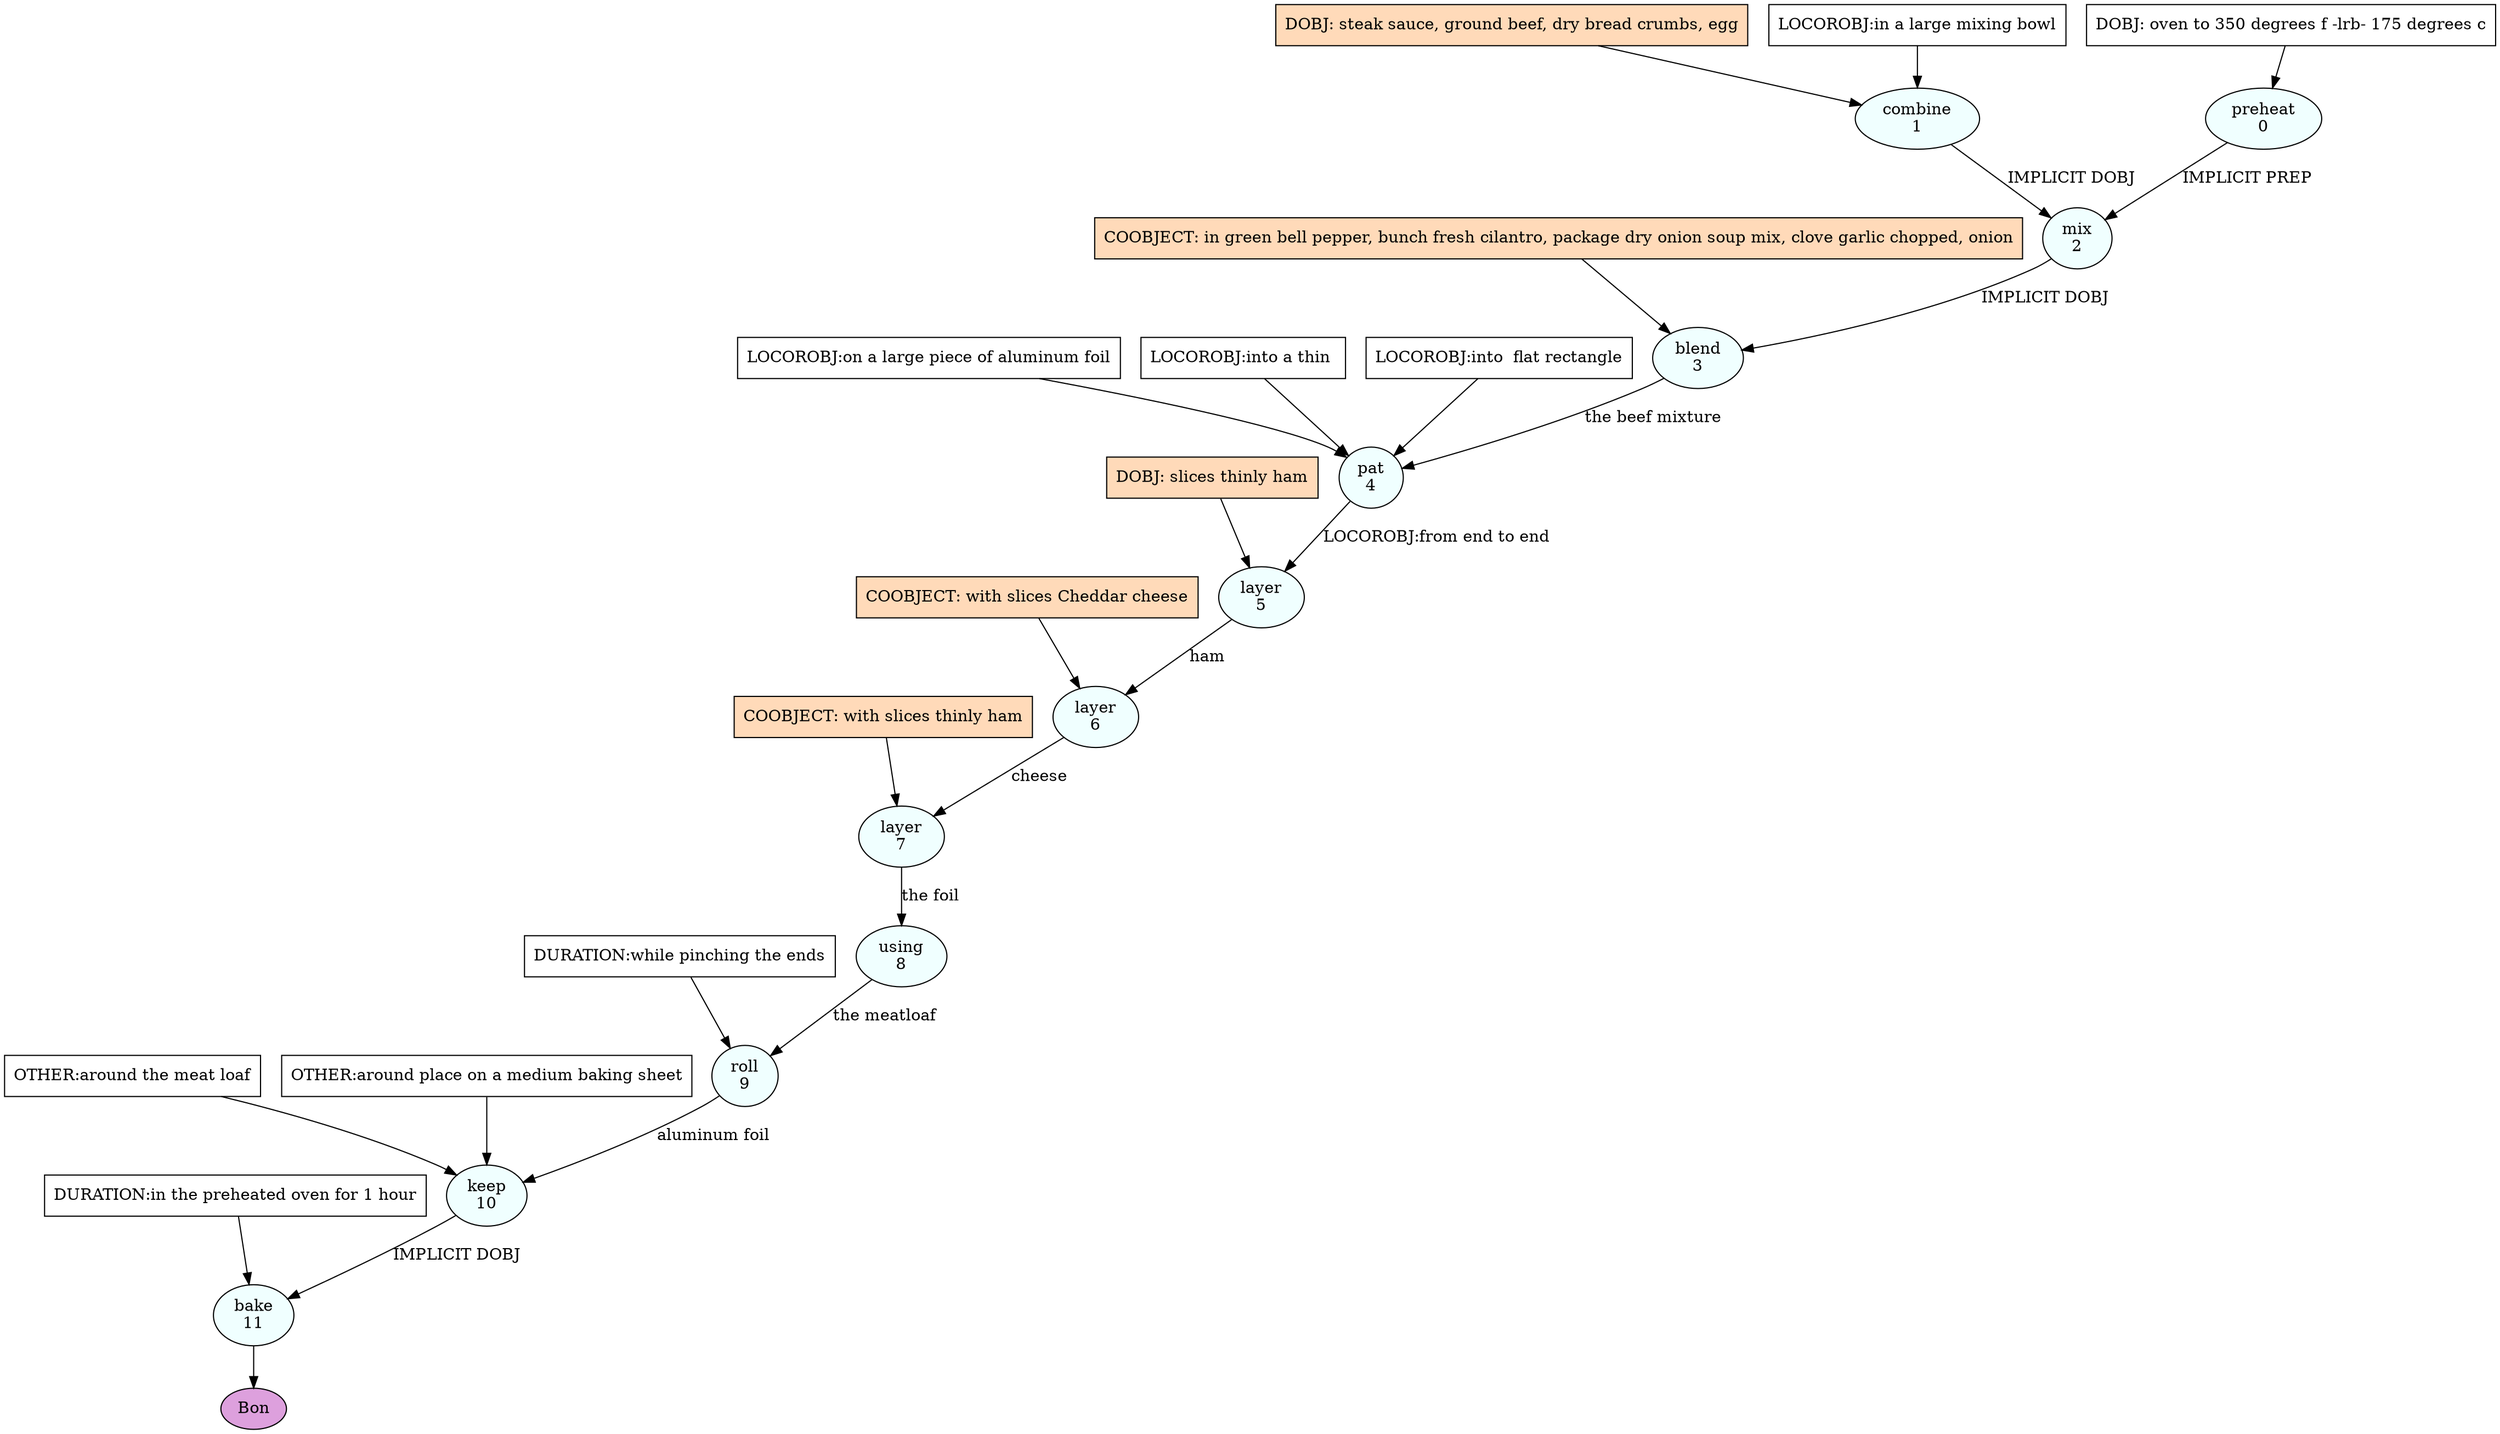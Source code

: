 digraph recipe {
E0[label="preheat
0", shape=oval, style=filled, fillcolor=azure]
E1[label="combine
1", shape=oval, style=filled, fillcolor=azure]
E2[label="mix
2", shape=oval, style=filled, fillcolor=azure]
E3[label="blend
3", shape=oval, style=filled, fillcolor=azure]
E4[label="pat
4", shape=oval, style=filled, fillcolor=azure]
E5[label="layer
5", shape=oval, style=filled, fillcolor=azure]
E6[label="layer
6", shape=oval, style=filled, fillcolor=azure]
E7[label="layer
7", shape=oval, style=filled, fillcolor=azure]
E8[label="using
8", shape=oval, style=filled, fillcolor=azure]
E9[label="roll
9", shape=oval, style=filled, fillcolor=azure]
E10[label="keep
10", shape=oval, style=filled, fillcolor=azure]
E11[label="bake
11", shape=oval, style=filled, fillcolor=azure]
D0[label="DOBJ: oven to 350 degrees f -lrb- 175 degrees c", shape=box, style=filled, fillcolor=white]
D0 -> E0
D1[label="DOBJ: steak sauce, ground beef, dry bread crumbs, egg", shape=box, style=filled, fillcolor=peachpuff]
D1 -> E1
P1_0[label="LOCOROBJ:in a large mixing bowl", shape=box, style=filled, fillcolor=white]
P1_0 -> E1
E1 -> E2 [label="IMPLICIT DOBJ"]
E0 -> E2 [label="IMPLICIT PREP"]
E2 -> E3 [label="IMPLICIT DOBJ"]
P3_0_ing[label="COOBJECT: in green bell pepper, bunch fresh cilantro, package dry onion soup mix, clove garlic chopped, onion", shape=box, style=filled, fillcolor=peachpuff]
P3_0_ing -> E3
E3 -> E4 [label="the beef mixture"]
P4_0_0[label="LOCOROBJ:on a large piece of aluminum foil", shape=box, style=filled, fillcolor=white]
P4_0_0 -> E4
P4_1_0[label="LOCOROBJ:into a thin ", shape=box, style=filled, fillcolor=white]
P4_1_0 -> E4
P4_1_1[label="LOCOROBJ:into  flat rectangle", shape=box, style=filled, fillcolor=white]
P4_1_1 -> E4
D5_ing[label="DOBJ: slices thinly ham", shape=box, style=filled, fillcolor=peachpuff]
D5_ing -> E5
E4 -> E5 [label="LOCOROBJ:from end to end"]
E5 -> E6 [label="ham"]
P6_0_ing[label="COOBJECT: with slices Cheddar cheese", shape=box, style=filled, fillcolor=peachpuff]
P6_0_ing -> E6
E6 -> E7 [label="cheese"]
P7_0_ing[label="COOBJECT: with slices thinly ham", shape=box, style=filled, fillcolor=peachpuff]
P7_0_ing -> E7
E7 -> E8 [label="the foil"]
E8 -> E9 [label="the meatloaf"]
P9_0_0[label="DURATION:while pinching the ends", shape=box, style=filled, fillcolor=white]
P9_0_0 -> E9
E9 -> E10 [label="aluminum foil"]
P10_0_0[label="OTHER:around the meat loaf", shape=box, style=filled, fillcolor=white]
P10_0_0 -> E10
P10_0_1[label="OTHER:around place on a medium baking sheet", shape=box, style=filled, fillcolor=white]
P10_0_1 -> E10
E10 -> E11 [label="IMPLICIT DOBJ"]
P11_0_0[label="DURATION:in the preheated oven for 1 hour", shape=box, style=filled, fillcolor=white]
P11_0_0 -> E11
EOR[label="Bon", shape=oval, style=filled, fillcolor=plum]
E11 -> EOR
}
